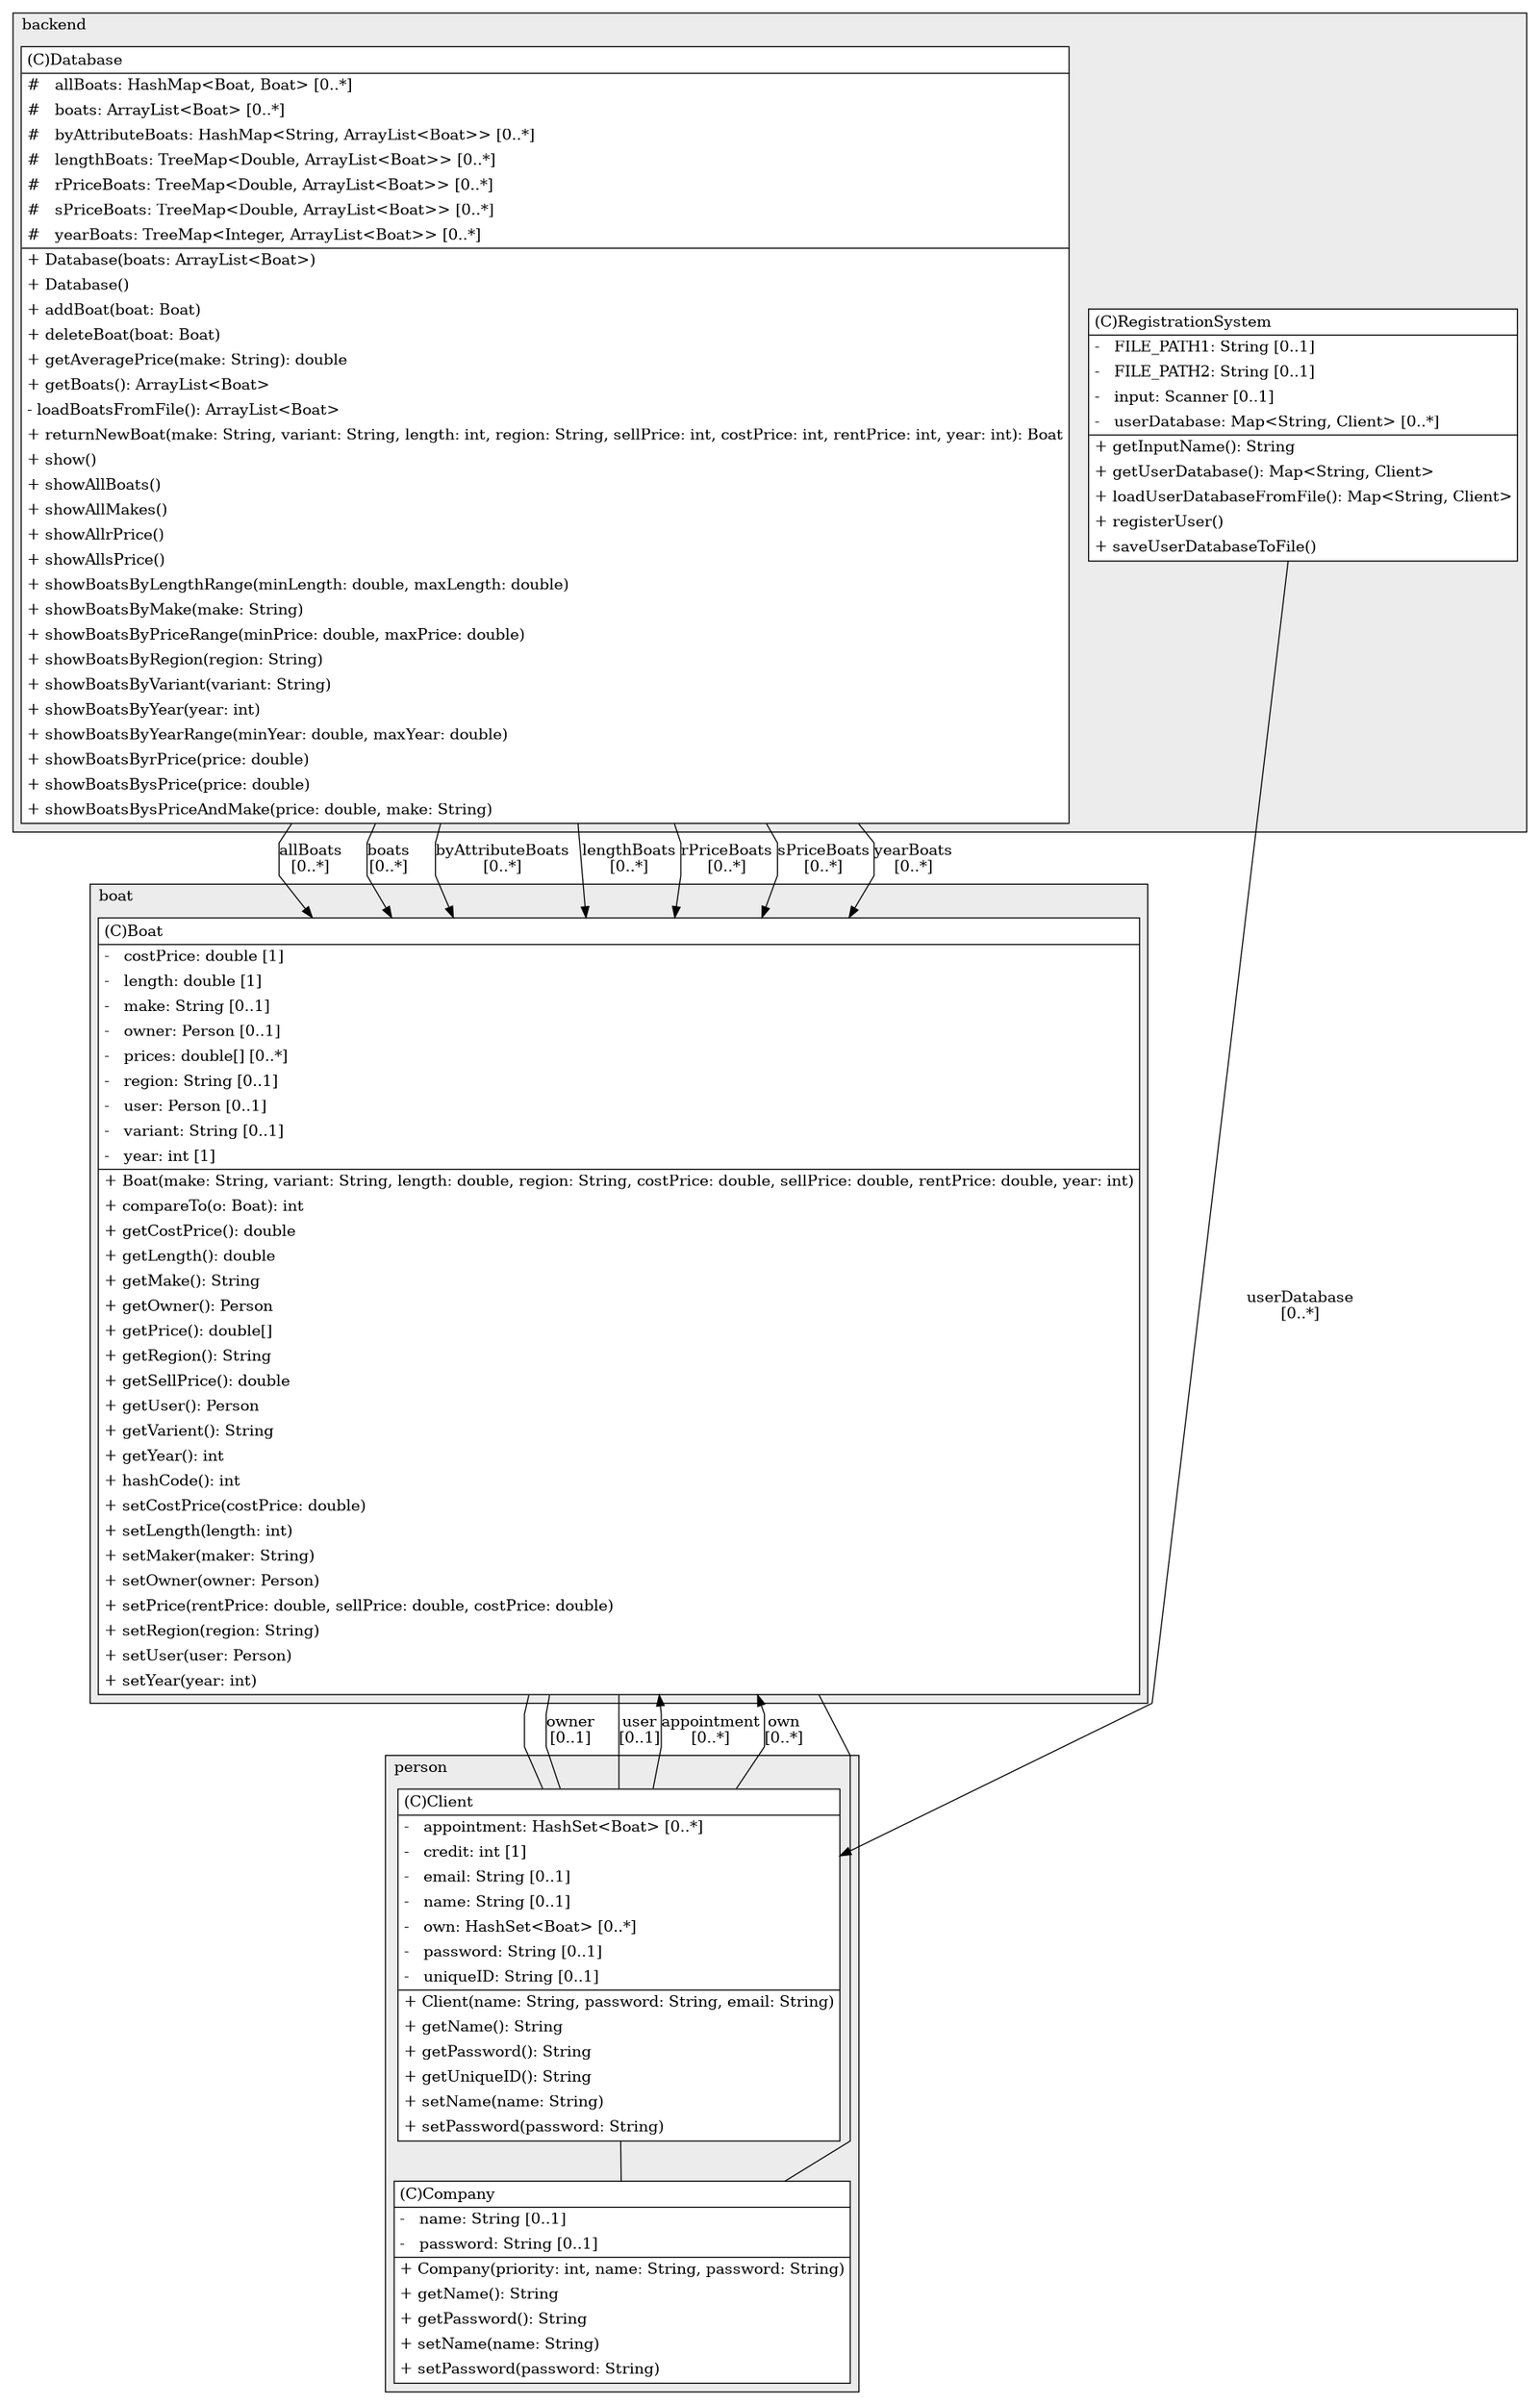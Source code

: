 @startuml

/' diagram meta data start
config=StructureConfiguration;
{
  "projectClassification": {
    "searchMode": "OpenProject", // OpenProject, AllProjects
    "includedProjects": "",
    "pathEndKeywords": "*.impl",
    "isClientPath": "",
    "isClientName": "",
    "isTestPath": "",
    "isTestName": "",
    "isMappingPath": "",
    "isMappingName": "",
    "isDataAccessPath": "",
    "isDataAccessName": "",
    "isDataStructurePath": "",
    "isDataStructureName": "",
    "isInterfaceStructuresPath": "",
    "isInterfaceStructuresName": "",
    "isEntryPointPath": "",
    "isEntryPointName": "",
    "treatFinalFieldsAsMandatory": false
  },
  "graphRestriction": {
    "classPackageExcludeFilter": "",
    "classPackageIncludeFilter": "",
    "classNameExcludeFilter": "",
    "classNameIncludeFilter": "",
    "methodNameExcludeFilter": "",
    "methodNameIncludeFilter": "",
    "removeByInheritance": "", // inheritance/annotation based filtering is done in a second step
    "removeByAnnotation": "",
    "removeByClassPackage": "", // cleanup the graph after inheritance/annotation based filtering is done
    "removeByClassName": "",
    "cutMappings": false,
    "cutEnum": false,
    "cutTests": true,
    "cutClient": true,
    "cutDataAccess": false,
    "cutInterfaceStructures": false,
    "cutDataStructures": false,
    "cutGetterAndSetter": false,
    "cutConstructors": false
  },
  "graphTraversal": {
    "forwardDepth": 3,
    "backwardDepth": 3,
    "classPackageExcludeFilter": "",
    "classPackageIncludeFilter": "",
    "classNameExcludeFilter": "",
    "classNameIncludeFilter": "",
    "methodNameExcludeFilter": "",
    "methodNameIncludeFilter": "",
    "hideMappings": false,
    "hideDataStructures": false,
    "hidePrivateMethods": true,
    "hideInterfaceCalls": true, // indirection: implementation -> interface (is hidden) -> implementation
    "onlyShowApplicationEntryPoints": false, // root node is included
    "useMethodCallsForStructureDiagram": "ForwardOnly" // ForwardOnly, BothDirections, No
  },
  "details": {
    "aggregation": "GroupByClass", // ByClass, GroupByClass, None
    "showClassGenericTypes": true,
    "showMethods": true,
    "showMethodParameterNames": true,
    "showMethodParameterTypes": true,
    "showMethodReturnType": true,
    "showPackageLevels": 2,
    "showDetailedClassStructure": true
  },
  "rootClass": "boat.Boat",
  "extensionCallbackMethod": "" // qualified.class.name#methodName - signature: public static String method(String)
}
diagram meta data end '/



digraph g {
    rankdir="TB"
    splines=polyline
    

'nodes 
subgraph cluster_3029312 { 
   	label=boat
	labeljust=l
	fillcolor="#ececec"
	style=filled
   
   Boat3029312[
	label=<<TABLE BORDER="1" CELLBORDER="0" CELLPADDING="4" CELLSPACING="0">
<TR><TD ALIGN="LEFT" >(C)Boat</TD></TR>
<HR/>
<TR><TD ALIGN="LEFT" >-   costPrice: double [1]</TD></TR>
<TR><TD ALIGN="LEFT" >-   length: double [1]</TD></TR>
<TR><TD ALIGN="LEFT" >-   make: String [0..1]</TD></TR>
<TR><TD ALIGN="LEFT" >-   owner: Person [0..1]</TD></TR>
<TR><TD ALIGN="LEFT" >-   prices: double[] [0..*]</TD></TR>
<TR><TD ALIGN="LEFT" >-   region: String [0..1]</TD></TR>
<TR><TD ALIGN="LEFT" >-   user: Person [0..1]</TD></TR>
<TR><TD ALIGN="LEFT" >-   variant: String [0..1]</TD></TR>
<TR><TD ALIGN="LEFT" >-   year: int [1]</TD></TR>
<HR/>
<TR><TD ALIGN="LEFT" >+ Boat(make: String, variant: String, length: double, region: String, costPrice: double, sellPrice: double, rentPrice: double, year: int)</TD></TR>
<TR><TD ALIGN="LEFT" >+ compareTo(o: Boat): int</TD></TR>
<TR><TD ALIGN="LEFT" >+ getCostPrice(): double</TD></TR>
<TR><TD ALIGN="LEFT" >+ getLength(): double</TD></TR>
<TR><TD ALIGN="LEFT" >+ getMake(): String</TD></TR>
<TR><TD ALIGN="LEFT" >+ getOwner(): Person</TD></TR>
<TR><TD ALIGN="LEFT" >+ getPrice(): double[]</TD></TR>
<TR><TD ALIGN="LEFT" >+ getRegion(): String</TD></TR>
<TR><TD ALIGN="LEFT" >+ getSellPrice(): double</TD></TR>
<TR><TD ALIGN="LEFT" >+ getUser(): Person</TD></TR>
<TR><TD ALIGN="LEFT" >+ getVarient(): String</TD></TR>
<TR><TD ALIGN="LEFT" >+ getYear(): int</TD></TR>
<TR><TD ALIGN="LEFT" >+ hashCode(): int</TD></TR>
<TR><TD ALIGN="LEFT" >+ setCostPrice(costPrice: double)</TD></TR>
<TR><TD ALIGN="LEFT" >+ setLength(length: int)</TD></TR>
<TR><TD ALIGN="LEFT" >+ setMaker(maker: String)</TD></TR>
<TR><TD ALIGN="LEFT" >+ setOwner(owner: Person)</TD></TR>
<TR><TD ALIGN="LEFT" >+ setPrice(rentPrice: double, sellPrice: double, costPrice: double)</TD></TR>
<TR><TD ALIGN="LEFT" >+ setRegion(region: String)</TD></TR>
<TR><TD ALIGN="LEFT" >+ setUser(user: Person)</TD></TR>
<TR><TD ALIGN="LEFT" >+ setYear(year: int)</TD></TR>
</TABLE>>
	style=filled
	margin=0
	shape=plaintext
	fillcolor="#FFFFFF"
];
} 

subgraph cluster_347208044 { 
   	label=backend
	labeljust=l
	fillcolor="#ececec"
	style=filled
   
   Database347208044[
	label=<<TABLE BORDER="1" CELLBORDER="0" CELLPADDING="4" CELLSPACING="0">
<TR><TD ALIGN="LEFT" >(C)Database</TD></TR>
<HR/>
<TR><TD ALIGN="LEFT" >#   allBoats: HashMap&lt;Boat, Boat&gt; [0..*]</TD></TR>
<TR><TD ALIGN="LEFT" >#   boats: ArrayList&lt;Boat&gt; [0..*]</TD></TR>
<TR><TD ALIGN="LEFT" >#   byAttributeBoats: HashMap&lt;String, ArrayList&lt;Boat&gt;&gt; [0..*]</TD></TR>
<TR><TD ALIGN="LEFT" >#   lengthBoats: TreeMap&lt;Double, ArrayList&lt;Boat&gt;&gt; [0..*]</TD></TR>
<TR><TD ALIGN="LEFT" >#   rPriceBoats: TreeMap&lt;Double, ArrayList&lt;Boat&gt;&gt; [0..*]</TD></TR>
<TR><TD ALIGN="LEFT" >#   sPriceBoats: TreeMap&lt;Double, ArrayList&lt;Boat&gt;&gt; [0..*]</TD></TR>
<TR><TD ALIGN="LEFT" >#   yearBoats: TreeMap&lt;Integer, ArrayList&lt;Boat&gt;&gt; [0..*]</TD></TR>
<HR/>
<TR><TD ALIGN="LEFT" >+ Database(boats: ArrayList&lt;Boat&gt;)</TD></TR>
<TR><TD ALIGN="LEFT" >+ Database()</TD></TR>
<TR><TD ALIGN="LEFT" >+ addBoat(boat: Boat)</TD></TR>
<TR><TD ALIGN="LEFT" >+ deleteBoat(boat: Boat)</TD></TR>
<TR><TD ALIGN="LEFT" >+ getAveragePrice(make: String): double</TD></TR>
<TR><TD ALIGN="LEFT" >+ getBoats(): ArrayList&lt;Boat&gt;</TD></TR>
<TR><TD ALIGN="LEFT" >- loadBoatsFromFile(): ArrayList&lt;Boat&gt;</TD></TR>
<TR><TD ALIGN="LEFT" >+ returnNewBoat(make: String, variant: String, length: int, region: String, sellPrice: int, costPrice: int, rentPrice: int, year: int): Boat</TD></TR>
<TR><TD ALIGN="LEFT" >+ show()</TD></TR>
<TR><TD ALIGN="LEFT" >+ showAllBoats()</TD></TR>
<TR><TD ALIGN="LEFT" >+ showAllMakes()</TD></TR>
<TR><TD ALIGN="LEFT" >+ showAllrPrice()</TD></TR>
<TR><TD ALIGN="LEFT" >+ showAllsPrice()</TD></TR>
<TR><TD ALIGN="LEFT" >+ showBoatsByLengthRange(minLength: double, maxLength: double)</TD></TR>
<TR><TD ALIGN="LEFT" >+ showBoatsByMake(make: String)</TD></TR>
<TR><TD ALIGN="LEFT" >+ showBoatsByPriceRange(minPrice: double, maxPrice: double)</TD></TR>
<TR><TD ALIGN="LEFT" >+ showBoatsByRegion(region: String)</TD></TR>
<TR><TD ALIGN="LEFT" >+ showBoatsByVariant(variant: String)</TD></TR>
<TR><TD ALIGN="LEFT" >+ showBoatsByYear(year: int)</TD></TR>
<TR><TD ALIGN="LEFT" >+ showBoatsByYearRange(minYear: double, maxYear: double)</TD></TR>
<TR><TD ALIGN="LEFT" >+ showBoatsByrPrice(price: double)</TD></TR>
<TR><TD ALIGN="LEFT" >+ showBoatsBysPrice(price: double)</TD></TR>
<TR><TD ALIGN="LEFT" >+ showBoatsBysPriceAndMake(price: double, make: String)</TD></TR>
</TABLE>>
	style=filled
	margin=0
	shape=plaintext
	fillcolor="#FFFFFF"
];

RegistrationSystem347208044[
	label=<<TABLE BORDER="1" CELLBORDER="0" CELLPADDING="4" CELLSPACING="0">
<TR><TD ALIGN="LEFT" >(C)RegistrationSystem</TD></TR>
<HR/>
<TR><TD ALIGN="LEFT" >-   FILE_PATH1: String [0..1]</TD></TR>
<TR><TD ALIGN="LEFT" >-   FILE_PATH2: String [0..1]</TD></TR>
<TR><TD ALIGN="LEFT" >-   input: Scanner [0..1]</TD></TR>
<TR><TD ALIGN="LEFT" >-   userDatabase: Map&lt;String, Client&gt; [0..*]</TD></TR>
<HR/>
<TR><TD ALIGN="LEFT" >+ getInputName(): String</TD></TR>
<TR><TD ALIGN="LEFT" >+ getUserDatabase(): Map&lt;String, Client&gt;</TD></TR>
<TR><TD ALIGN="LEFT" >+ loadUserDatabaseFromFile(): Map&lt;String, Client&gt;</TD></TR>
<TR><TD ALIGN="LEFT" >+ registerUser()</TD></TR>
<TR><TD ALIGN="LEFT" >+ saveUserDatabaseToFile()</TD></TR>
</TABLE>>
	style=filled
	margin=0
	shape=plaintext
	fillcolor="#FFFFFF"
];
} 

subgraph cluster_991716523 { 
   	label=person
	labeljust=l
	fillcolor="#ececec"
	style=filled
   
   Client991716523[
	label=<<TABLE BORDER="1" CELLBORDER="0" CELLPADDING="4" CELLSPACING="0">
<TR><TD ALIGN="LEFT" >(C)Client</TD></TR>
<HR/>
<TR><TD ALIGN="LEFT" >-   appointment: HashSet&lt;Boat&gt; [0..*]</TD></TR>
<TR><TD ALIGN="LEFT" >-   credit: int [1]</TD></TR>
<TR><TD ALIGN="LEFT" >-   email: String [0..1]</TD></TR>
<TR><TD ALIGN="LEFT" >-   name: String [0..1]</TD></TR>
<TR><TD ALIGN="LEFT" >-   own: HashSet&lt;Boat&gt; [0..*]</TD></TR>
<TR><TD ALIGN="LEFT" >-   password: String [0..1]</TD></TR>
<TR><TD ALIGN="LEFT" >-   uniqueID: String [0..1]</TD></TR>
<HR/>
<TR><TD ALIGN="LEFT" >+ Client(name: String, password: String, email: String)</TD></TR>
<TR><TD ALIGN="LEFT" >+ getName(): String</TD></TR>
<TR><TD ALIGN="LEFT" >+ getPassword(): String</TD></TR>
<TR><TD ALIGN="LEFT" >+ getUniqueID(): String</TD></TR>
<TR><TD ALIGN="LEFT" >+ setName(name: String)</TD></TR>
<TR><TD ALIGN="LEFT" >+ setPassword(password: String)</TD></TR>
</TABLE>>
	style=filled
	margin=0
	shape=plaintext
	fillcolor="#FFFFFF"
];

Company991716523[
	label=<<TABLE BORDER="1" CELLBORDER="0" CELLPADDING="4" CELLSPACING="0">
<TR><TD ALIGN="LEFT" >(C)Company</TD></TR>
<HR/>
<TR><TD ALIGN="LEFT" >-   name: String [0..1]</TD></TR>
<TR><TD ALIGN="LEFT" >-   password: String [0..1]</TD></TR>
<HR/>
<TR><TD ALIGN="LEFT" >+ Company(priority: int, name: String, password: String)</TD></TR>
<TR><TD ALIGN="LEFT" >+ getName(): String</TD></TR>
<TR><TD ALIGN="LEFT" >+ getPassword(): String</TD></TR>
<TR><TD ALIGN="LEFT" >+ setName(name: String)</TD></TR>
<TR><TD ALIGN="LEFT" >+ setPassword(password: String)</TD></TR>
</TABLE>>
	style=filled
	margin=0
	shape=plaintext
	fillcolor="#FFFFFF"
];
} 

'edges    
Boat3029312 -> Client991716523[arrowhead=none];
Boat3029312 -> Client991716523[label="owner
[0..1]", arrowhead=none];
Boat3029312 -> Client991716523[label="user
[0..1]", arrowhead=none];
Boat3029312 -> Company991716523[arrowhead=none];
Client991716523 -> Boat3029312[label="appointment
[0..*]"];
Client991716523 -> Boat3029312[label="own
[0..*]"];
Client991716523 -> Company991716523[arrowhead=none];
Database347208044 -> Boat3029312[label="allBoats
[0..*]"];
Database347208044 -> Boat3029312[label="boats
[0..*]"];
Database347208044 -> Boat3029312[label="byAttributeBoats
[0..*]"];
Database347208044 -> Boat3029312[label="lengthBoats
[0..*]"];
Database347208044 -> Boat3029312[label="rPriceBoats
[0..*]"];
Database347208044 -> Boat3029312[label="sPriceBoats
[0..*]"];
Database347208044 -> Boat3029312[label="yearBoats
[0..*]"];
RegistrationSystem347208044 -> Client991716523[label="userDatabase
[0..*]"];
    
}
@enduml